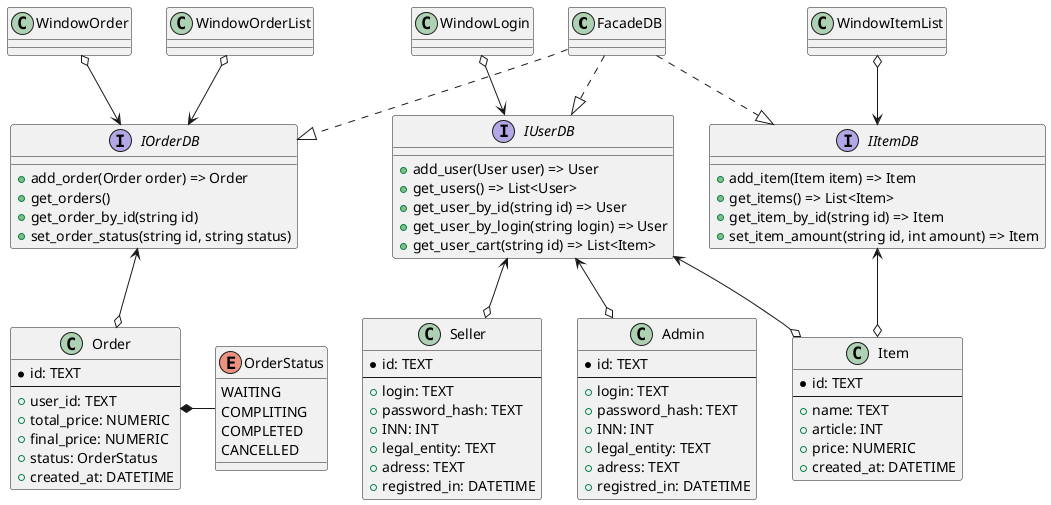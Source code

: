 @startuml Диаграмма классов
 
class FacadeDB
 
interface IUserDB {
  + add_user(User user) => User
  + get_users() => List<User>
  + get_user_by_id(string id) => User
  + get_user_by_login(string login) => User
  + get_user_cart(string id) => List<Item>
}
 
interface IItemDB {
  + add_item(Item item) => Item
  + get_items() => List<Item>
  + get_item_by_id(string id) => Item
  + set_item_amount(string id, int amount) => Item
}
 
interface IOrderDB {
  + add_order(Order order) => Order
  + get_orders()
  + get_order_by_id(string id)
  + set_order_status(string id, string status)
}
 
FacadeDB ..|> IUserDB
FacadeDB ..|> IItemDB
FacadeDB ..|> IOrderDB
 
IUserDB <--o Admin
IUserDB <--o Seller
IUserDB <--o Item
IItemDB <--o Item
IOrderDB <--o Order
 
class Admin {
  * id: TEXT
  --
  + login: TEXT
  + password_hash: TEXT
  + INN: INT
  + legal_entity: TEXT
  + adress: TEXT
  + registred_in: DATETIME
}


class Seller {
  * id: TEXT
  --
  + login: TEXT
  + password_hash: TEXT
  + INN: INT
  + legal_entity: TEXT
  + adress: TEXT
  + registred_in: DATETIME
}
 
 

 
class Item {
  * id: TEXT
  --
  + name: TEXT
  + article: INT
  + price: NUMERIC
  + created_at: DATETIME
}
 
class Order {
  * id: TEXT
  --
  + user_id: TEXT
  + total_price: NUMERIC
  + final_price: NUMERIC
  + status: OrderStatus
  + created_at: DATETIME
}
 
enum OrderStatus {
  WAITING
  COMPLITING
  COMPLETED
  CANCELLED
}
 
Order *- OrderStatus
 
' WINDOWS
 
WindowLogin o--> IUserDB

WindowItemList o--> IItemDB
WindowOrderList o--> IOrderDB
WindowOrder o--> IOrderDB
 
@enduml
 